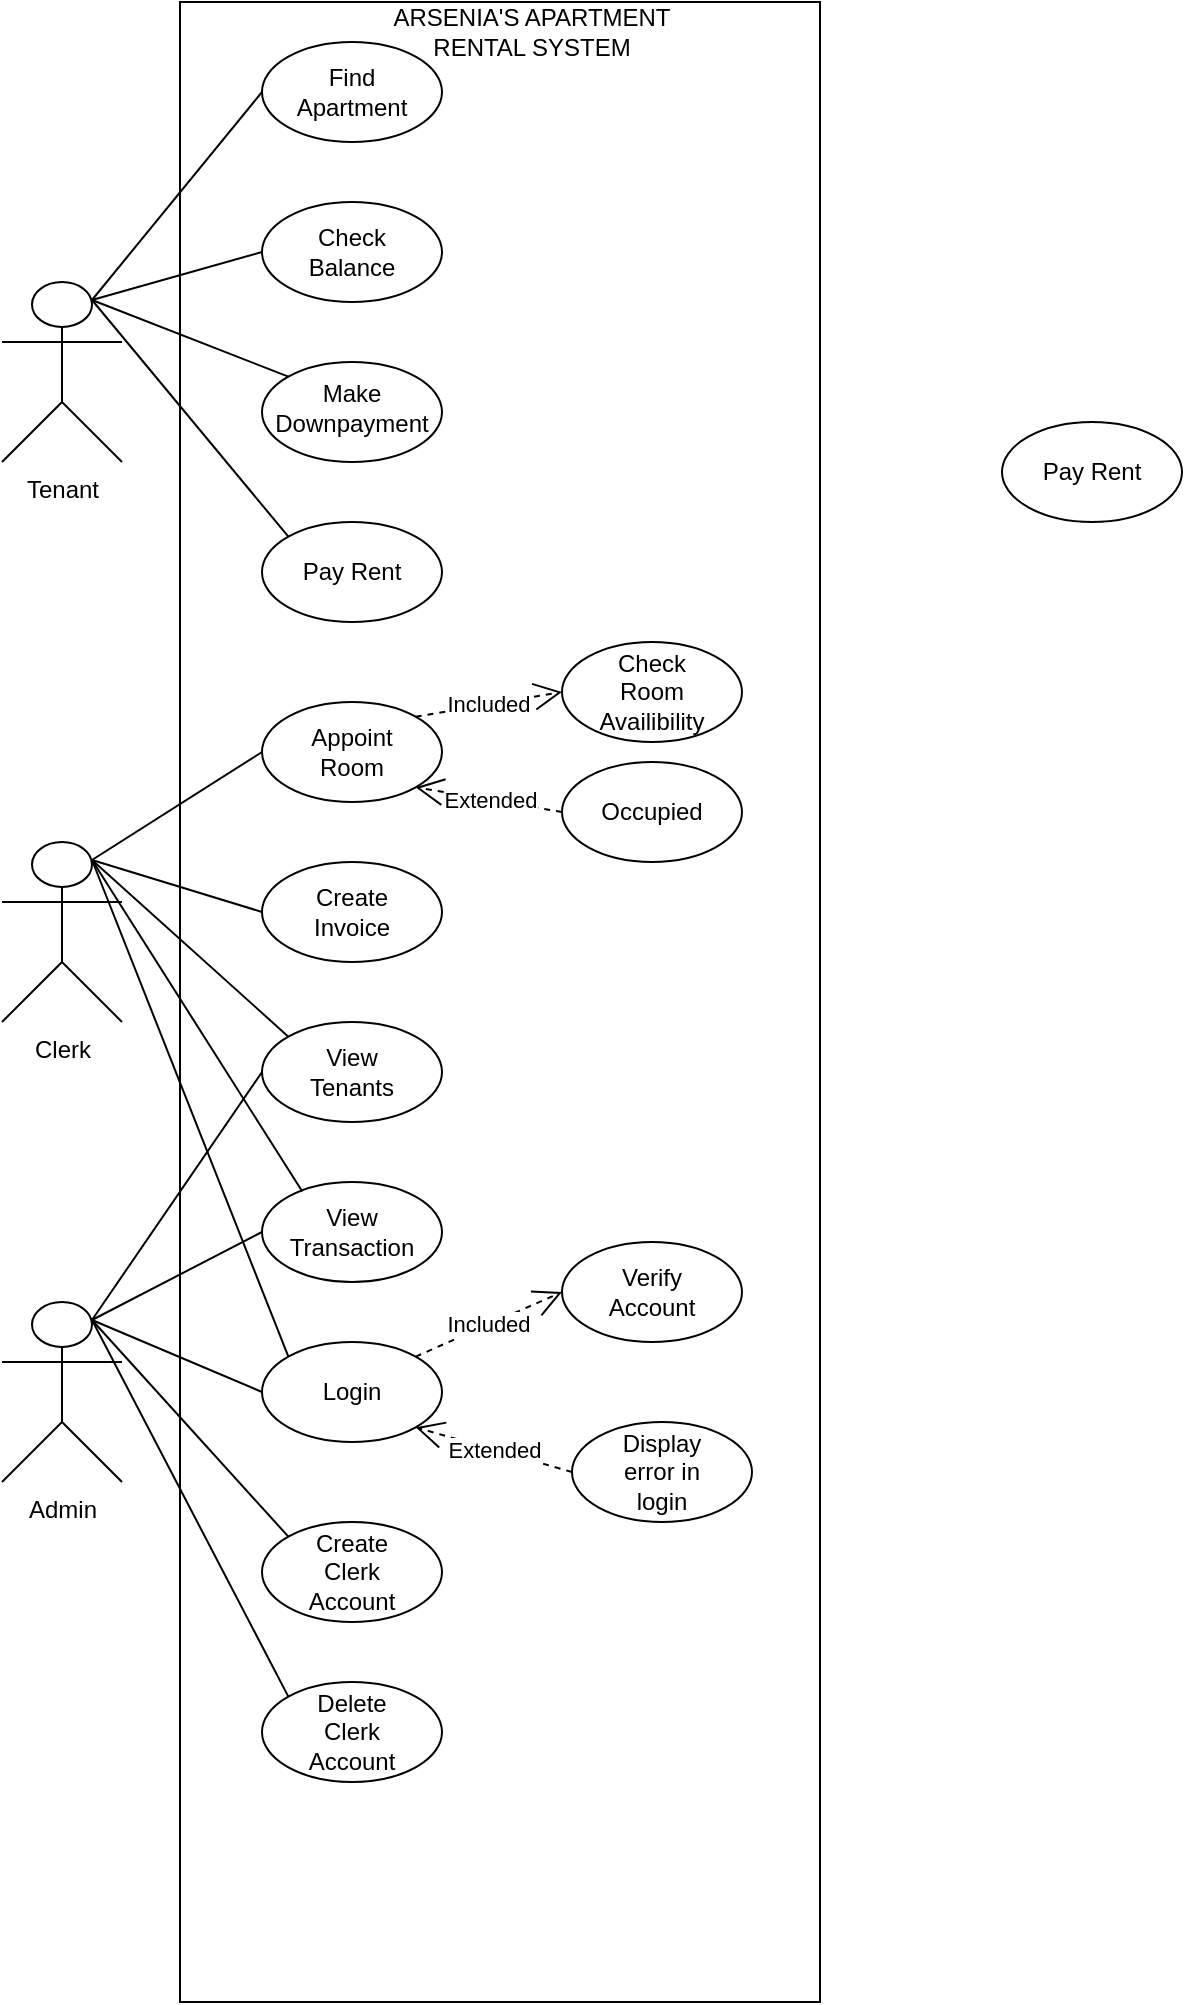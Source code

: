 <mxfile version="24.4.0" type="github">
  <diagram name="Page-1" id="ErVDkJ_VCSMGlqEWy1Zw">
    <mxGraphModel dx="962" dy="1637" grid="1" gridSize="10" guides="1" tooltips="1" connect="1" arrows="1" fold="1" page="1" pageScale="1" pageWidth="850" pageHeight="1100" math="0" shadow="0">
      <root>
        <mxCell id="0" />
        <mxCell id="1" parent="0" />
        <mxCell id="4Zrpz9rt_v4OXxLSvFco-5" value="" style="rounded=0;whiteSpace=wrap;html=1;" parent="1" vertex="1">
          <mxGeometry x="229" y="-290" width="320" height="1000" as="geometry" />
        </mxCell>
        <mxCell id="4Zrpz9rt_v4OXxLSvFco-1" value="Tenant" style="shape=umlActor;verticalLabelPosition=bottom;verticalAlign=top;html=1;outlineConnect=0;" parent="1" vertex="1">
          <mxGeometry x="140" y="-150" width="60" height="90" as="geometry" />
        </mxCell>
        <mxCell id="4Zrpz9rt_v4OXxLSvFco-7" value="Clerk" style="shape=umlActor;verticalLabelPosition=bottom;verticalAlign=top;html=1;outlineConnect=0;" parent="1" vertex="1">
          <mxGeometry x="140" y="130" width="60" height="90" as="geometry" />
        </mxCell>
        <mxCell id="4Zrpz9rt_v4OXxLSvFco-8" value="" style="ellipse;whiteSpace=wrap;html=1;" parent="1" vertex="1">
          <mxGeometry x="270" y="-270" width="90" height="50" as="geometry" />
        </mxCell>
        <mxCell id="4Zrpz9rt_v4OXxLSvFco-15" value="" style="ellipse;whiteSpace=wrap;html=1;" parent="1" vertex="1">
          <mxGeometry x="270" y="-190" width="90" height="50" as="geometry" />
        </mxCell>
        <mxCell id="4Zrpz9rt_v4OXxLSvFco-16" value="" style="ellipse;whiteSpace=wrap;html=1;" parent="1" vertex="1">
          <mxGeometry x="270" y="-110" width="90" height="50" as="geometry" />
        </mxCell>
        <mxCell id="4Zrpz9rt_v4OXxLSvFco-17" value="" style="ellipse;whiteSpace=wrap;html=1;" parent="1" vertex="1">
          <mxGeometry x="270" y="-30" width="90" height="50" as="geometry" />
        </mxCell>
        <mxCell id="4Zrpz9rt_v4OXxLSvFco-18" value="Find Apartment" style="text;html=1;align=center;verticalAlign=middle;whiteSpace=wrap;rounded=0;" parent="1" vertex="1">
          <mxGeometry x="285" y="-260" width="60" height="30" as="geometry" />
        </mxCell>
        <mxCell id="4Zrpz9rt_v4OXxLSvFco-19" value="Make Downpayment" style="text;html=1;align=center;verticalAlign=middle;whiteSpace=wrap;rounded=0;" parent="1" vertex="1">
          <mxGeometry x="285" y="-102" width="60" height="30" as="geometry" />
        </mxCell>
        <mxCell id="4Zrpz9rt_v4OXxLSvFco-20" value="Pay Rent" style="text;html=1;align=center;verticalAlign=middle;whiteSpace=wrap;rounded=0;" parent="1" vertex="1">
          <mxGeometry x="285" y="-20" width="60" height="30" as="geometry" />
        </mxCell>
        <mxCell id="4Zrpz9rt_v4OXxLSvFco-21" value="Check Balance" style="text;html=1;align=center;verticalAlign=middle;whiteSpace=wrap;rounded=0;" parent="1" vertex="1">
          <mxGeometry x="285" y="-180" width="60" height="30" as="geometry" />
        </mxCell>
        <mxCell id="G-fdZk_4QnjWKT7sK4zd-1" value="Admin" style="shape=umlActor;verticalLabelPosition=bottom;verticalAlign=top;html=1;outlineConnect=0;" parent="1" vertex="1">
          <mxGeometry x="140" y="360" width="60" height="90" as="geometry" />
        </mxCell>
        <mxCell id="G-fdZk_4QnjWKT7sK4zd-5" value="" style="ellipse;whiteSpace=wrap;html=1;" parent="1" vertex="1">
          <mxGeometry x="640" y="-80" width="90" height="50" as="geometry" />
        </mxCell>
        <mxCell id="G-fdZk_4QnjWKT7sK4zd-6" value="Pay Rent" style="text;html=1;align=center;verticalAlign=middle;whiteSpace=wrap;rounded=0;" parent="1" vertex="1">
          <mxGeometry x="655" y="-70" width="60" height="30" as="geometry" />
        </mxCell>
        <mxCell id="G-fdZk_4QnjWKT7sK4zd-7" value="" style="ellipse;whiteSpace=wrap;html=1;" parent="1" vertex="1">
          <mxGeometry x="270" y="300" width="90" height="50" as="geometry" />
        </mxCell>
        <mxCell id="G-fdZk_4QnjWKT7sK4zd-8" value="View Transaction" style="text;html=1;align=center;verticalAlign=middle;whiteSpace=wrap;rounded=0;" parent="1" vertex="1">
          <mxGeometry x="285" y="310" width="60" height="30" as="geometry" />
        </mxCell>
        <mxCell id="G-fdZk_4QnjWKT7sK4zd-9" value="" style="ellipse;whiteSpace=wrap;html=1;" parent="1" vertex="1">
          <mxGeometry x="270" y="60" width="90" height="50" as="geometry" />
        </mxCell>
        <mxCell id="G-fdZk_4QnjWKT7sK4zd-10" value="Appoint Room" style="text;html=1;align=center;verticalAlign=middle;whiteSpace=wrap;rounded=0;" parent="1" vertex="1">
          <mxGeometry x="285" y="70" width="60" height="30" as="geometry" />
        </mxCell>
        <mxCell id="G-fdZk_4QnjWKT7sK4zd-13" value="" style="ellipse;whiteSpace=wrap;html=1;" parent="1" vertex="1">
          <mxGeometry x="270" y="140" width="90" height="50" as="geometry" />
        </mxCell>
        <mxCell id="G-fdZk_4QnjWKT7sK4zd-14" value="Create Invoice" style="text;html=1;align=center;verticalAlign=middle;whiteSpace=wrap;rounded=0;" parent="1" vertex="1">
          <mxGeometry x="285" y="150" width="60" height="30" as="geometry" />
        </mxCell>
        <mxCell id="G-fdZk_4QnjWKT7sK4zd-15" value="" style="ellipse;whiteSpace=wrap;html=1;" parent="1" vertex="1">
          <mxGeometry x="270" y="220" width="90" height="50" as="geometry" />
        </mxCell>
        <mxCell id="G-fdZk_4QnjWKT7sK4zd-16" value="View Tenants" style="text;html=1;align=center;verticalAlign=middle;whiteSpace=wrap;rounded=0;" parent="1" vertex="1">
          <mxGeometry x="285" y="230" width="60" height="30" as="geometry" />
        </mxCell>
        <mxCell id="G-fdZk_4QnjWKT7sK4zd-17" value="" style="ellipse;whiteSpace=wrap;html=1;" parent="1" vertex="1">
          <mxGeometry x="270" y="380" width="90" height="50" as="geometry" />
        </mxCell>
        <mxCell id="G-fdZk_4QnjWKT7sK4zd-18" value="Login" style="text;html=1;align=center;verticalAlign=middle;whiteSpace=wrap;rounded=0;" parent="1" vertex="1">
          <mxGeometry x="285" y="390" width="60" height="30" as="geometry" />
        </mxCell>
        <mxCell id="G-fdZk_4QnjWKT7sK4zd-19" value="" style="ellipse;whiteSpace=wrap;html=1;" parent="1" vertex="1">
          <mxGeometry x="420" y="30" width="90" height="50" as="geometry" />
        </mxCell>
        <mxCell id="G-fdZk_4QnjWKT7sK4zd-20" value="Check Room Availibility" style="text;html=1;align=center;verticalAlign=middle;whiteSpace=wrap;rounded=0;" parent="1" vertex="1">
          <mxGeometry x="435" y="40" width="60" height="30" as="geometry" />
        </mxCell>
        <mxCell id="G-fdZk_4QnjWKT7sK4zd-21" value="" style="ellipse;whiteSpace=wrap;html=1;" parent="1" vertex="1">
          <mxGeometry x="420" y="330" width="90" height="50" as="geometry" />
        </mxCell>
        <mxCell id="G-fdZk_4QnjWKT7sK4zd-22" value="Verify Account" style="text;html=1;align=center;verticalAlign=middle;whiteSpace=wrap;rounded=0;" parent="1" vertex="1">
          <mxGeometry x="435" y="340" width="60" height="30" as="geometry" />
        </mxCell>
        <mxCell id="G-fdZk_4QnjWKT7sK4zd-23" value="" style="ellipse;whiteSpace=wrap;html=1;" parent="1" vertex="1">
          <mxGeometry x="425" y="420" width="90" height="50" as="geometry" />
        </mxCell>
        <mxCell id="G-fdZk_4QnjWKT7sK4zd-24" value="Display error in login" style="text;html=1;align=center;verticalAlign=middle;whiteSpace=wrap;rounded=0;" parent="1" vertex="1">
          <mxGeometry x="440" y="430" width="60" height="30" as="geometry" />
        </mxCell>
        <mxCell id="G-fdZk_4QnjWKT7sK4zd-25" value="" style="ellipse;whiteSpace=wrap;html=1;" parent="1" vertex="1">
          <mxGeometry x="420" y="90" width="90" height="50" as="geometry" />
        </mxCell>
        <mxCell id="G-fdZk_4QnjWKT7sK4zd-26" value="Occupied" style="text;html=1;align=center;verticalAlign=middle;whiteSpace=wrap;rounded=0;" parent="1" vertex="1">
          <mxGeometry x="435" y="100" width="60" height="30" as="geometry" />
        </mxCell>
        <mxCell id="OqNi3e3sxdmpB97nI851-1" value="" style="ellipse;whiteSpace=wrap;html=1;" vertex="1" parent="1">
          <mxGeometry x="270" y="470" width="90" height="50" as="geometry" />
        </mxCell>
        <mxCell id="OqNi3e3sxdmpB97nI851-2" value="Create Clerk Account" style="text;html=1;align=center;verticalAlign=middle;whiteSpace=wrap;rounded=0;" vertex="1" parent="1">
          <mxGeometry x="285" y="480" width="60" height="30" as="geometry" />
        </mxCell>
        <mxCell id="OqNi3e3sxdmpB97nI851-3" value="" style="ellipse;whiteSpace=wrap;html=1;" vertex="1" parent="1">
          <mxGeometry x="270" y="550" width="90" height="50" as="geometry" />
        </mxCell>
        <mxCell id="OqNi3e3sxdmpB97nI851-4" value="Delete Clerk Account" style="text;html=1;align=center;verticalAlign=middle;whiteSpace=wrap;rounded=0;" vertex="1" parent="1">
          <mxGeometry x="285" y="560" width="60" height="30" as="geometry" />
        </mxCell>
        <mxCell id="OqNi3e3sxdmpB97nI851-15" value="Included" style="endArrow=open;endSize=12;dashed=1;html=1;rounded=0;entryX=0;entryY=0.5;entryDx=0;entryDy=0;exitX=1;exitY=0;exitDx=0;exitDy=0;" edge="1" parent="1" source="G-fdZk_4QnjWKT7sK4zd-9" target="G-fdZk_4QnjWKT7sK4zd-19">
          <mxGeometry width="160" relative="1" as="geometry">
            <mxPoint x="290" y="120" as="sourcePoint" />
            <mxPoint x="450" y="120" as="targetPoint" />
          </mxGeometry>
        </mxCell>
        <mxCell id="OqNi3e3sxdmpB97nI851-17" value="Extended" style="endArrow=open;endSize=12;dashed=1;html=1;rounded=0;entryX=1;entryY=1;entryDx=0;entryDy=0;exitX=0;exitY=0.5;exitDx=0;exitDy=0;" edge="1" parent="1" source="G-fdZk_4QnjWKT7sK4zd-25" target="G-fdZk_4QnjWKT7sK4zd-9">
          <mxGeometry width="160" relative="1" as="geometry">
            <mxPoint x="362" y="130" as="sourcePoint" />
            <mxPoint x="435" y="118" as="targetPoint" />
          </mxGeometry>
        </mxCell>
        <mxCell id="OqNi3e3sxdmpB97nI851-18" value="Included" style="endArrow=open;endSize=12;dashed=1;html=1;rounded=0;entryX=0;entryY=0.5;entryDx=0;entryDy=0;exitX=1;exitY=0;exitDx=0;exitDy=0;" edge="1" parent="1" source="G-fdZk_4QnjWKT7sK4zd-17" target="G-fdZk_4QnjWKT7sK4zd-21">
          <mxGeometry x="0.001" width="160" relative="1" as="geometry">
            <mxPoint x="360" y="390" as="sourcePoint" />
            <mxPoint x="433" y="378" as="targetPoint" />
            <mxPoint as="offset" />
          </mxGeometry>
        </mxCell>
        <mxCell id="OqNi3e3sxdmpB97nI851-19" value="Extended" style="endArrow=open;endSize=12;dashed=1;html=1;rounded=0;entryX=1;entryY=1;entryDx=0;entryDy=0;exitX=0;exitY=0.5;exitDx=0;exitDy=0;" edge="1" parent="1" source="G-fdZk_4QnjWKT7sK4zd-23" target="G-fdZk_4QnjWKT7sK4zd-17">
          <mxGeometry width="160" relative="1" as="geometry">
            <mxPoint x="418" y="442" as="sourcePoint" />
            <mxPoint x="345" y="430" as="targetPoint" />
          </mxGeometry>
        </mxCell>
        <mxCell id="OqNi3e3sxdmpB97nI851-22" value="ARSENIA&#39;S APARTMENT RENTAL SYSTEM" style="text;html=1;align=center;verticalAlign=middle;whiteSpace=wrap;rounded=0;" vertex="1" parent="1">
          <mxGeometry x="310" y="-290" width="190" height="30" as="geometry" />
        </mxCell>
        <mxCell id="OqNi3e3sxdmpB97nI851-23" value="" style="endArrow=none;html=1;rounded=0;exitX=0.75;exitY=0.1;exitDx=0;exitDy=0;exitPerimeter=0;entryX=0;entryY=0.5;entryDx=0;entryDy=0;" edge="1" parent="1" source="4Zrpz9rt_v4OXxLSvFco-1" target="4Zrpz9rt_v4OXxLSvFco-8">
          <mxGeometry width="50" height="50" relative="1" as="geometry">
            <mxPoint x="210" y="-100" as="sourcePoint" />
            <mxPoint x="260" y="-150" as="targetPoint" />
          </mxGeometry>
        </mxCell>
        <mxCell id="OqNi3e3sxdmpB97nI851-24" value="" style="endArrow=none;html=1;rounded=0;exitX=0.75;exitY=0.1;exitDx=0;exitDy=0;exitPerimeter=0;entryX=0;entryY=0.5;entryDx=0;entryDy=0;" edge="1" parent="1" source="4Zrpz9rt_v4OXxLSvFco-1" target="4Zrpz9rt_v4OXxLSvFco-15">
          <mxGeometry width="50" height="50" relative="1" as="geometry">
            <mxPoint x="195" y="-131" as="sourcePoint" />
            <mxPoint x="280" y="-235" as="targetPoint" />
          </mxGeometry>
        </mxCell>
        <mxCell id="OqNi3e3sxdmpB97nI851-25" value="" style="endArrow=none;html=1;rounded=0;exitX=0.75;exitY=0.1;exitDx=0;exitDy=0;exitPerimeter=0;entryX=0;entryY=0;entryDx=0;entryDy=0;" edge="1" parent="1" source="4Zrpz9rt_v4OXxLSvFco-1" target="4Zrpz9rt_v4OXxLSvFco-16">
          <mxGeometry width="50" height="50" relative="1" as="geometry">
            <mxPoint x="195" y="-131" as="sourcePoint" />
            <mxPoint x="280" y="-155" as="targetPoint" />
          </mxGeometry>
        </mxCell>
        <mxCell id="OqNi3e3sxdmpB97nI851-26" value="" style="endArrow=none;html=1;rounded=0;exitX=0.75;exitY=0.1;exitDx=0;exitDy=0;exitPerimeter=0;entryX=0;entryY=0;entryDx=0;entryDy=0;" edge="1" parent="1" source="4Zrpz9rt_v4OXxLSvFco-1" target="4Zrpz9rt_v4OXxLSvFco-17">
          <mxGeometry width="50" height="50" relative="1" as="geometry">
            <mxPoint x="195" y="-131" as="sourcePoint" />
            <mxPoint x="293" y="-93" as="targetPoint" />
          </mxGeometry>
        </mxCell>
        <mxCell id="OqNi3e3sxdmpB97nI851-27" value="" style="endArrow=none;html=1;rounded=0;exitX=0.75;exitY=0.1;exitDx=0;exitDy=0;exitPerimeter=0;entryX=0;entryY=0.5;entryDx=0;entryDy=0;" edge="1" parent="1" source="4Zrpz9rt_v4OXxLSvFco-7" target="G-fdZk_4QnjWKT7sK4zd-9">
          <mxGeometry width="50" height="50" relative="1" as="geometry">
            <mxPoint x="240" y="100" as="sourcePoint" />
            <mxPoint x="338" y="218" as="targetPoint" />
          </mxGeometry>
        </mxCell>
        <mxCell id="OqNi3e3sxdmpB97nI851-28" value="" style="endArrow=none;html=1;rounded=0;exitX=0.75;exitY=0.1;exitDx=0;exitDy=0;exitPerimeter=0;entryX=0;entryY=0.5;entryDx=0;entryDy=0;" edge="1" parent="1" source="4Zrpz9rt_v4OXxLSvFco-7" target="G-fdZk_4QnjWKT7sK4zd-13">
          <mxGeometry width="50" height="50" relative="1" as="geometry">
            <mxPoint x="195" y="149" as="sourcePoint" />
            <mxPoint x="280" y="95" as="targetPoint" />
          </mxGeometry>
        </mxCell>
        <mxCell id="OqNi3e3sxdmpB97nI851-29" value="" style="endArrow=none;html=1;rounded=0;exitX=0.75;exitY=0.1;exitDx=0;exitDy=0;exitPerimeter=0;entryX=0;entryY=0;entryDx=0;entryDy=0;" edge="1" parent="1" source="4Zrpz9rt_v4OXxLSvFco-7" target="G-fdZk_4QnjWKT7sK4zd-15">
          <mxGeometry width="50" height="50" relative="1" as="geometry">
            <mxPoint x="195" y="149" as="sourcePoint" />
            <mxPoint x="280" y="175" as="targetPoint" />
          </mxGeometry>
        </mxCell>
        <mxCell id="OqNi3e3sxdmpB97nI851-30" value="" style="endArrow=none;html=1;rounded=0;exitX=0.75;exitY=0.1;exitDx=0;exitDy=0;exitPerimeter=0;entryX=0.224;entryY=0.095;entryDx=0;entryDy=0;entryPerimeter=0;" edge="1" parent="1" source="4Zrpz9rt_v4OXxLSvFco-7" target="G-fdZk_4QnjWKT7sK4zd-7">
          <mxGeometry width="50" height="50" relative="1" as="geometry">
            <mxPoint x="195" y="149" as="sourcePoint" />
            <mxPoint x="293" y="237" as="targetPoint" />
          </mxGeometry>
        </mxCell>
        <mxCell id="OqNi3e3sxdmpB97nI851-31" value="" style="endArrow=none;html=1;rounded=0;exitX=0.75;exitY=0.1;exitDx=0;exitDy=0;exitPerimeter=0;entryX=0;entryY=0;entryDx=0;entryDy=0;" edge="1" parent="1" source="4Zrpz9rt_v4OXxLSvFco-7" target="G-fdZk_4QnjWKT7sK4zd-17">
          <mxGeometry width="50" height="50" relative="1" as="geometry">
            <mxPoint x="195" y="149" as="sourcePoint" />
            <mxPoint x="300" y="315" as="targetPoint" />
          </mxGeometry>
        </mxCell>
        <mxCell id="OqNi3e3sxdmpB97nI851-32" value="" style="endArrow=none;html=1;rounded=0;exitX=0.75;exitY=0.1;exitDx=0;exitDy=0;exitPerimeter=0;entryX=0;entryY=0.5;entryDx=0;entryDy=0;" edge="1" parent="1" source="G-fdZk_4QnjWKT7sK4zd-1" target="G-fdZk_4QnjWKT7sK4zd-15">
          <mxGeometry width="50" height="50" relative="1" as="geometry">
            <mxPoint x="195" y="149" as="sourcePoint" />
            <mxPoint x="293" y="397" as="targetPoint" />
          </mxGeometry>
        </mxCell>
        <mxCell id="OqNi3e3sxdmpB97nI851-33" value="" style="endArrow=none;html=1;rounded=0;exitX=0.75;exitY=0.1;exitDx=0;exitDy=0;exitPerimeter=0;entryX=0;entryY=0.5;entryDx=0;entryDy=0;" edge="1" parent="1" source="G-fdZk_4QnjWKT7sK4zd-1" target="G-fdZk_4QnjWKT7sK4zd-7">
          <mxGeometry width="50" height="50" relative="1" as="geometry">
            <mxPoint x="195" y="379" as="sourcePoint" />
            <mxPoint x="280" y="255" as="targetPoint" />
          </mxGeometry>
        </mxCell>
        <mxCell id="OqNi3e3sxdmpB97nI851-34" value="" style="endArrow=none;html=1;rounded=0;exitX=0.75;exitY=0.1;exitDx=0;exitDy=0;exitPerimeter=0;entryX=0;entryY=0.5;entryDx=0;entryDy=0;" edge="1" parent="1" source="G-fdZk_4QnjWKT7sK4zd-1" target="G-fdZk_4QnjWKT7sK4zd-17">
          <mxGeometry width="50" height="50" relative="1" as="geometry">
            <mxPoint x="195" y="379" as="sourcePoint" />
            <mxPoint x="280" y="335" as="targetPoint" />
          </mxGeometry>
        </mxCell>
        <mxCell id="OqNi3e3sxdmpB97nI851-35" value="" style="endArrow=none;html=1;rounded=0;exitX=0.75;exitY=0.1;exitDx=0;exitDy=0;exitPerimeter=0;entryX=0;entryY=0;entryDx=0;entryDy=0;" edge="1" parent="1" source="G-fdZk_4QnjWKT7sK4zd-1" target="OqNi3e3sxdmpB97nI851-1">
          <mxGeometry width="50" height="50" relative="1" as="geometry">
            <mxPoint x="195" y="379" as="sourcePoint" />
            <mxPoint x="280" y="415" as="targetPoint" />
          </mxGeometry>
        </mxCell>
        <mxCell id="OqNi3e3sxdmpB97nI851-36" value="" style="endArrow=none;html=1;rounded=0;exitX=0.75;exitY=0.1;exitDx=0;exitDy=0;exitPerimeter=0;entryX=0;entryY=0;entryDx=0;entryDy=0;" edge="1" parent="1" source="G-fdZk_4QnjWKT7sK4zd-1" target="OqNi3e3sxdmpB97nI851-3">
          <mxGeometry width="50" height="50" relative="1" as="geometry">
            <mxPoint x="195" y="379" as="sourcePoint" />
            <mxPoint x="293" y="487" as="targetPoint" />
          </mxGeometry>
        </mxCell>
      </root>
    </mxGraphModel>
  </diagram>
</mxfile>
